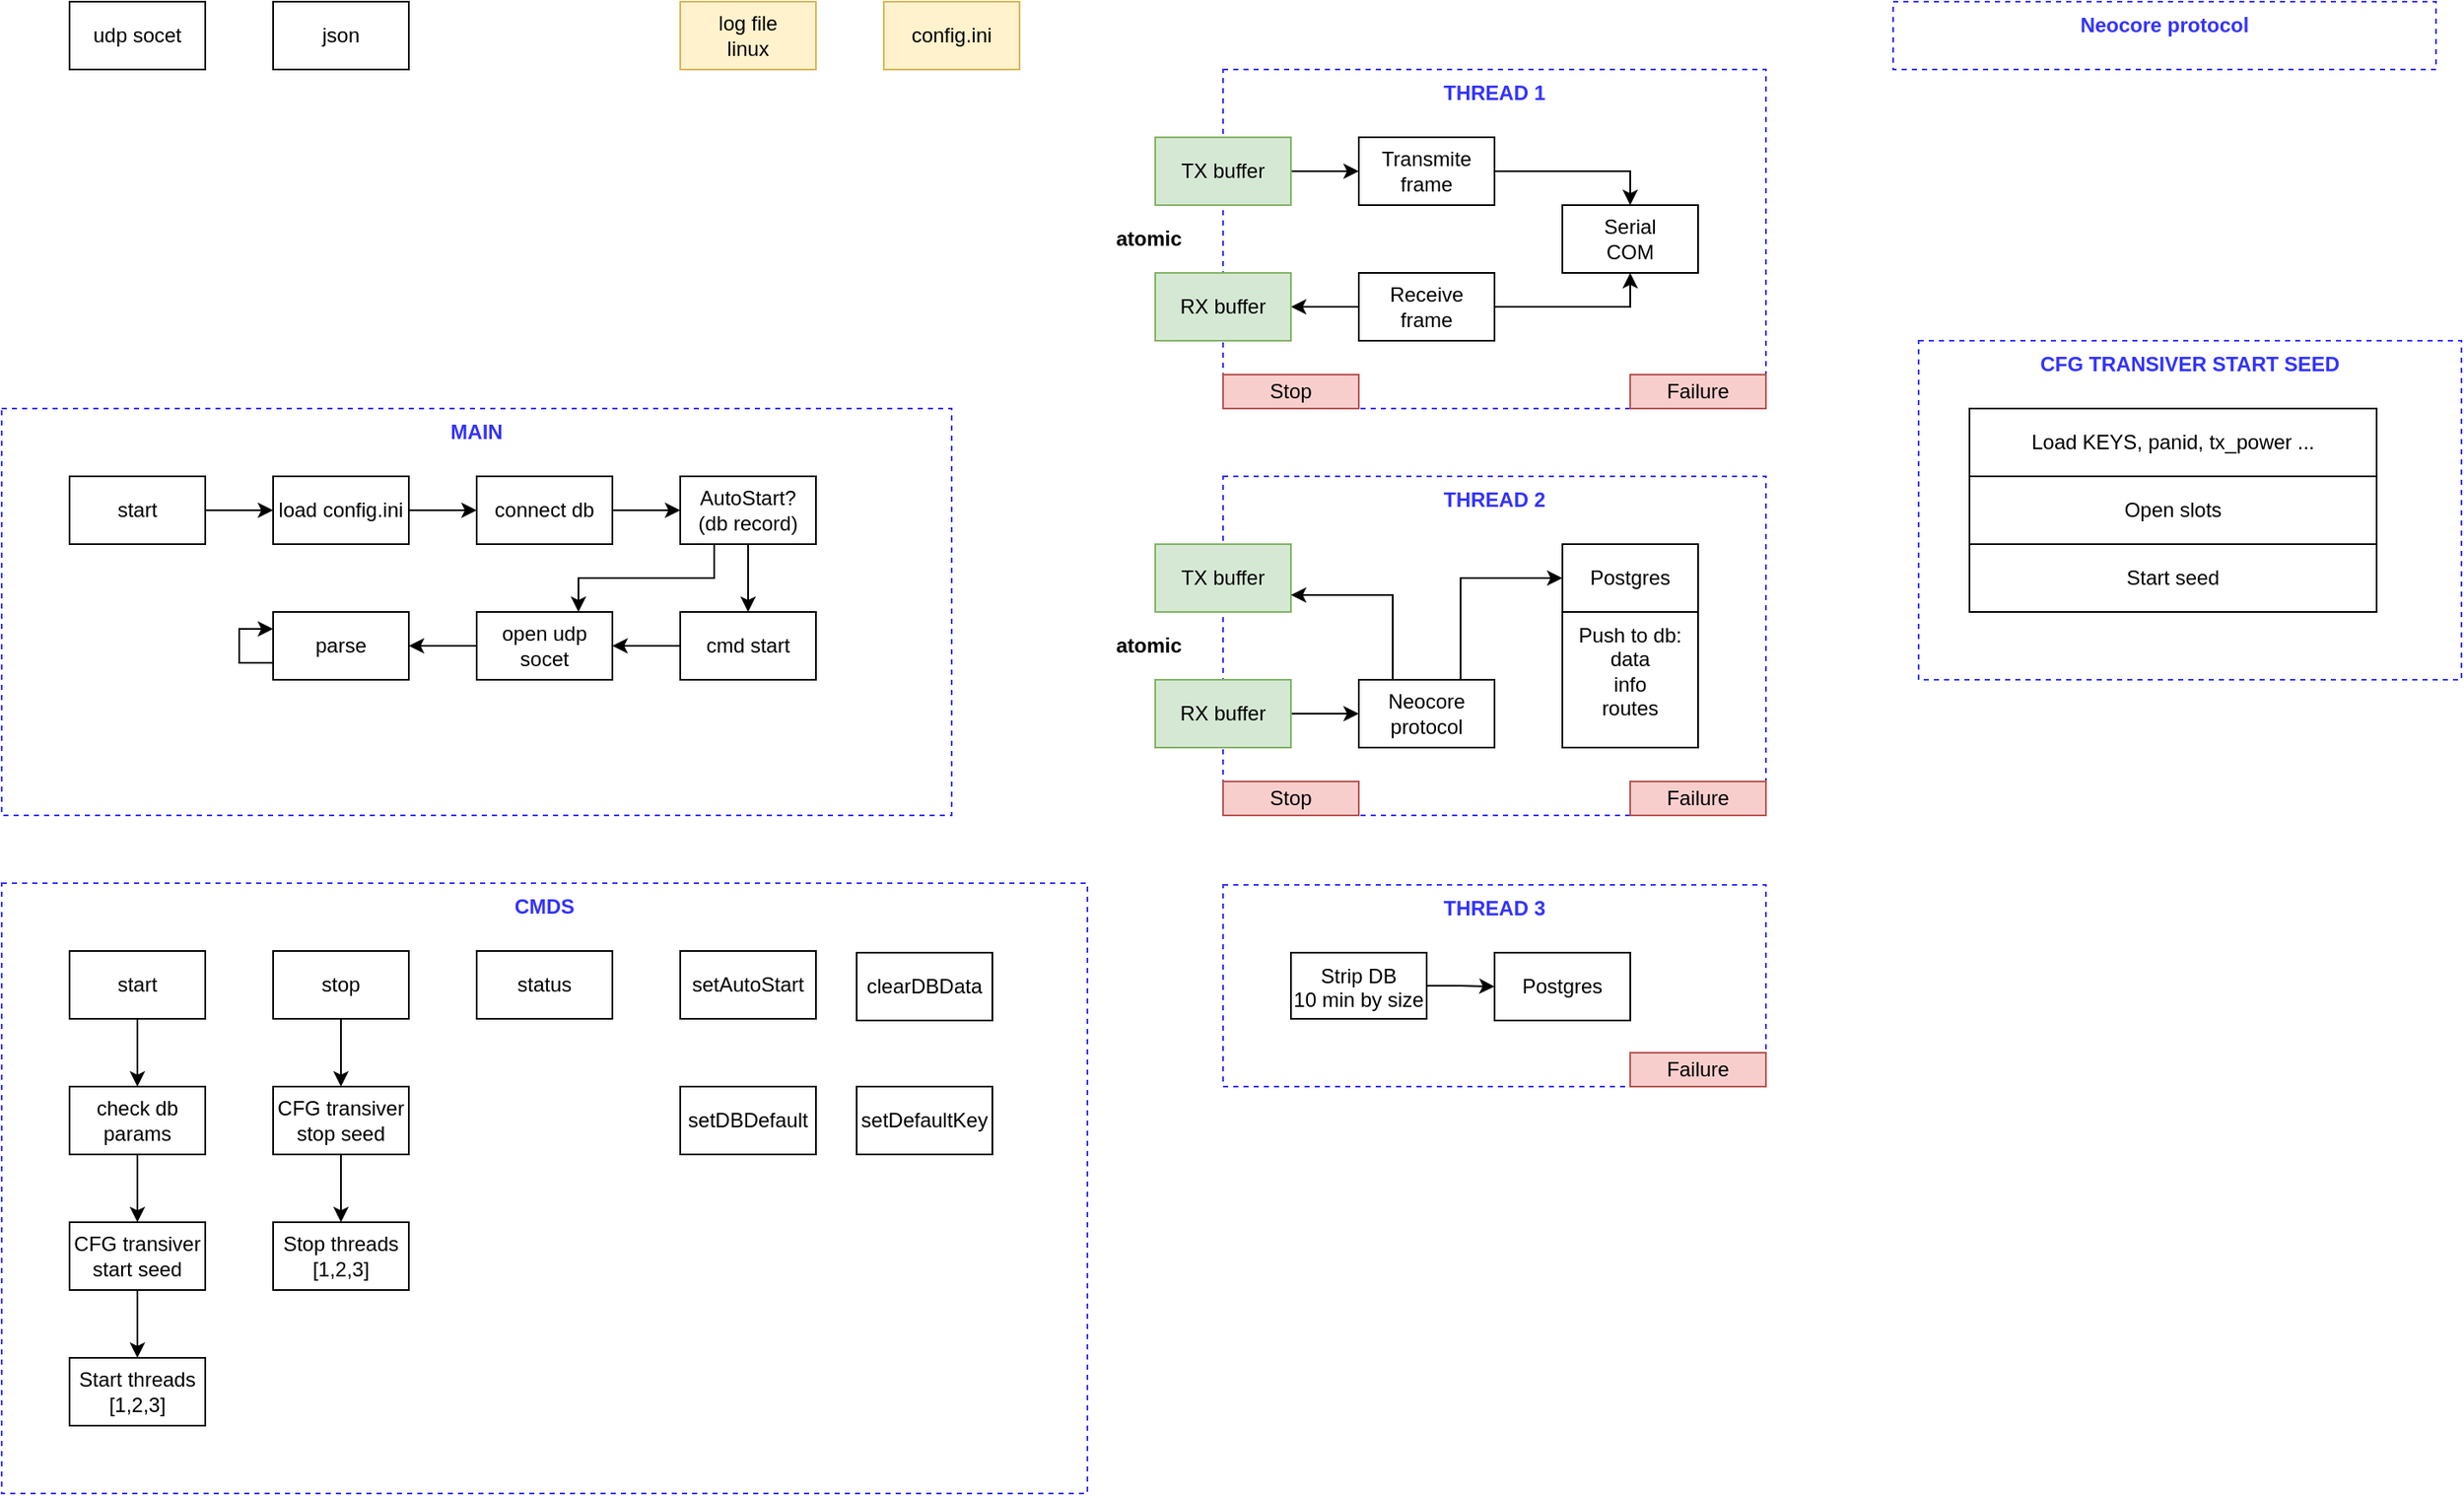 <mxfile version="11.1.1" type="device"><diagram id="r9Fqo3RQTSGwfpYJwOyO" name="Service"><mxGraphModel dx="1108" dy="691" grid="1" gridSize="10" guides="1" tooltips="1" connect="1" arrows="1" fold="1" page="1" pageScale="1" pageWidth="1169" pageHeight="827" math="0" shadow="0"><root><mxCell id="0"/><mxCell id="1" parent="0"/><mxCell id="kLx0_nXWVBsG7UhPlGkQ-18" value="&lt;font color=&quot;#3333ff&quot;&gt;THREAD 2&lt;/font&gt;" style="rounded=0;whiteSpace=wrap;html=1;fillColor=none;dashed=1;strokeColor=#3333FF;verticalAlign=top;fontStyle=1" vertex="1" parent="1"><mxGeometry x="800" y="320" width="320" height="200" as="geometry"/></mxCell><mxCell id="kLx0_nXWVBsG7UhPlGkQ-12" value="&lt;font color=&quot;#3333ff&quot;&gt;THREAD 1&lt;/font&gt;" style="rounded=0;whiteSpace=wrap;html=1;fillColor=none;dashed=1;strokeColor=#3333FF;verticalAlign=top;fontStyle=1" vertex="1" parent="1"><mxGeometry x="800" y="80" width="320" height="200" as="geometry"/></mxCell><mxCell id="kLx0_nXWVBsG7UhPlGkQ-1" value="Serial&lt;br&gt;COM" style="rounded=0;whiteSpace=wrap;html=1;" vertex="1" parent="1"><mxGeometry x="1000" y="160" width="80" height="40" as="geometry"/></mxCell><mxCell id="kLx0_nXWVBsG7UhPlGkQ-2" value="config.ini" style="rounded=0;whiteSpace=wrap;html=1;fillColor=#fff2cc;strokeColor=#d6b656;" vertex="1" parent="1"><mxGeometry x="600" y="40" width="80" height="40" as="geometry"/></mxCell><mxCell id="kLx0_nXWVBsG7UhPlGkQ-3" value="Postgres" style="rounded=0;whiteSpace=wrap;html=1;" vertex="1" parent="1"><mxGeometry x="1000.038" y="360" width="80" height="40" as="geometry"/></mxCell><mxCell id="kLx0_nXWVBsG7UhPlGkQ-4" value="udp socet" style="rounded=0;whiteSpace=wrap;html=1;" vertex="1" parent="1"><mxGeometry x="120" y="40" width="80" height="40" as="geometry"/></mxCell><mxCell id="kLx0_nXWVBsG7UhPlGkQ-5" value="json" style="rounded=0;whiteSpace=wrap;html=1;" vertex="1" parent="1"><mxGeometry x="240" y="40" width="80" height="40" as="geometry"/></mxCell><mxCell id="kLx0_nXWVBsG7UhPlGkQ-13" style="edgeStyle=orthogonalEdgeStyle;rounded=0;orthogonalLoop=1;jettySize=auto;html=1;exitX=1;exitY=0.5;exitDx=0;exitDy=0;entryX=0.5;entryY=0;entryDx=0;entryDy=0;" edge="1" parent="1" source="kLx0_nXWVBsG7UhPlGkQ-6" target="kLx0_nXWVBsG7UhPlGkQ-1"><mxGeometry relative="1" as="geometry"/></mxCell><mxCell id="kLx0_nXWVBsG7UhPlGkQ-6" value="Transmite&lt;br&gt;frame" style="rounded=0;whiteSpace=wrap;html=1;" vertex="1" parent="1"><mxGeometry x="880" y="120" width="80" height="40" as="geometry"/></mxCell><mxCell id="kLx0_nXWVBsG7UhPlGkQ-14" style="edgeStyle=orthogonalEdgeStyle;rounded=0;orthogonalLoop=1;jettySize=auto;html=1;exitX=1;exitY=0.5;exitDx=0;exitDy=0;entryX=0.5;entryY=1;entryDx=0;entryDy=0;" edge="1" parent="1" source="kLx0_nXWVBsG7UhPlGkQ-7" target="kLx0_nXWVBsG7UhPlGkQ-1"><mxGeometry relative="1" as="geometry"/></mxCell><mxCell id="kLx0_nXWVBsG7UhPlGkQ-16" style="edgeStyle=orthogonalEdgeStyle;rounded=0;orthogonalLoop=1;jettySize=auto;html=1;exitX=0;exitY=0.5;exitDx=0;exitDy=0;entryX=1;entryY=0.5;entryDx=0;entryDy=0;" edge="1" parent="1" source="kLx0_nXWVBsG7UhPlGkQ-7" target="kLx0_nXWVBsG7UhPlGkQ-10"><mxGeometry relative="1" as="geometry"/></mxCell><mxCell id="kLx0_nXWVBsG7UhPlGkQ-7" value="Receive&lt;br&gt;frame" style="rounded=0;whiteSpace=wrap;html=1;" vertex="1" parent="1"><mxGeometry x="880" y="200" width="80" height="40" as="geometry"/></mxCell><mxCell id="kLx0_nXWVBsG7UhPlGkQ-10" value="RX buffer" style="rounded=0;whiteSpace=wrap;html=1;fillColor=#d5e8d4;strokeColor=#82b366;" vertex="1" parent="1"><mxGeometry x="760" y="200" width="80" height="40" as="geometry"/></mxCell><mxCell id="kLx0_nXWVBsG7UhPlGkQ-15" style="edgeStyle=orthogonalEdgeStyle;rounded=0;orthogonalLoop=1;jettySize=auto;html=1;exitX=1;exitY=0.5;exitDx=0;exitDy=0;entryX=0;entryY=0.5;entryDx=0;entryDy=0;" edge="1" parent="1" source="kLx0_nXWVBsG7UhPlGkQ-11" target="kLx0_nXWVBsG7UhPlGkQ-6"><mxGeometry relative="1" as="geometry"/></mxCell><mxCell id="kLx0_nXWVBsG7UhPlGkQ-11" value="TX buffer" style="rounded=0;whiteSpace=wrap;html=1;fillColor=#d5e8d4;strokeColor=#82b366;" vertex="1" parent="1"><mxGeometry x="760" y="120" width="80" height="40" as="geometry"/></mxCell><mxCell id="kLx0_nXWVBsG7UhPlGkQ-31" style="edgeStyle=orthogonalEdgeStyle;rounded=0;orthogonalLoop=1;jettySize=auto;html=1;exitX=1;exitY=0.5;exitDx=0;exitDy=0;entryX=0;entryY=0.5;entryDx=0;entryDy=0;" edge="1" parent="1" source="kLx0_nXWVBsG7UhPlGkQ-25" target="kLx0_nXWVBsG7UhPlGkQ-28"><mxGeometry relative="1" as="geometry"/></mxCell><mxCell id="kLx0_nXWVBsG7UhPlGkQ-25" value="RX buffer" style="rounded=0;whiteSpace=wrap;html=1;fillColor=#d5e8d4;strokeColor=#82b366;" vertex="1" parent="1"><mxGeometry x="760" y="440" width="80" height="40" as="geometry"/></mxCell><mxCell id="kLx0_nXWVBsG7UhPlGkQ-27" value="TX buffer" style="rounded=0;whiteSpace=wrap;html=1;fillColor=#d5e8d4;strokeColor=#82b366;" vertex="1" parent="1"><mxGeometry x="760" y="360" width="80" height="40" as="geometry"/></mxCell><mxCell id="kLx0_nXWVBsG7UhPlGkQ-32" style="edgeStyle=orthogonalEdgeStyle;rounded=0;orthogonalLoop=1;jettySize=auto;html=1;exitX=0.25;exitY=0;exitDx=0;exitDy=0;entryX=1;entryY=0.75;entryDx=0;entryDy=0;" edge="1" parent="1" source="kLx0_nXWVBsG7UhPlGkQ-28" target="kLx0_nXWVBsG7UhPlGkQ-27"><mxGeometry relative="1" as="geometry"/></mxCell><mxCell id="kLx0_nXWVBsG7UhPlGkQ-33" style="edgeStyle=orthogonalEdgeStyle;rounded=0;orthogonalLoop=1;jettySize=auto;html=1;exitX=0.75;exitY=0;exitDx=0;exitDy=0;" edge="1" parent="1" source="kLx0_nXWVBsG7UhPlGkQ-28"><mxGeometry relative="1" as="geometry"><mxPoint x="1000" y="380" as="targetPoint"/><Array as="points"><mxPoint x="940" y="380"/></Array></mxGeometry></mxCell><mxCell id="kLx0_nXWVBsG7UhPlGkQ-28" value="Neocore&lt;br&gt;protocol" style="rounded=0;whiteSpace=wrap;html=1;" vertex="1" parent="1"><mxGeometry x="880" y="440" width="80" height="40" as="geometry"/></mxCell><mxCell id="kLx0_nXWVBsG7UhPlGkQ-29" value="Stop" style="rounded=0;whiteSpace=wrap;html=1;fillColor=#f8cecc;strokeColor=#b85450;" vertex="1" parent="1"><mxGeometry x="800" y="260" width="80" height="20" as="geometry"/></mxCell><mxCell id="kLx0_nXWVBsG7UhPlGkQ-30" value="Stop" style="rounded=0;whiteSpace=wrap;html=1;fillColor=#f8cecc;strokeColor=#b85450;" vertex="1" parent="1"><mxGeometry x="800" y="500" width="80" height="20" as="geometry"/></mxCell><mxCell id="kLx0_nXWVBsG7UhPlGkQ-34" value="Push to db:&lt;br&gt;data&lt;br&gt;info&lt;br&gt;routes" style="rounded=0;whiteSpace=wrap;html=1;verticalAlign=top;" vertex="1" parent="1"><mxGeometry x="1000" y="400" width="80" height="80" as="geometry"/></mxCell><mxCell id="kLx0_nXWVBsG7UhPlGkQ-35" value="&lt;font color=&quot;#3333ff&quot;&gt;THREAD 3&lt;/font&gt;" style="rounded=0;whiteSpace=wrap;html=1;fillColor=none;dashed=1;strokeColor=#3333FF;verticalAlign=top;fontStyle=1" vertex="1" parent="1"><mxGeometry x="800" y="561" width="320" height="119" as="geometry"/></mxCell><mxCell id="kLx0_nXWVBsG7UhPlGkQ-36" value="Postgres" style="rounded=0;whiteSpace=wrap;html=1;" vertex="1" parent="1"><mxGeometry x="960.038" y="601" width="80" height="40" as="geometry"/></mxCell><mxCell id="kLx0_nXWVBsG7UhPlGkQ-38" style="edgeStyle=orthogonalEdgeStyle;rounded=0;orthogonalLoop=1;jettySize=auto;html=1;exitX=1;exitY=0.5;exitDx=0;exitDy=0;entryX=0;entryY=0.5;entryDx=0;entryDy=0;" edge="1" parent="1" source="kLx0_nXWVBsG7UhPlGkQ-37" target="kLx0_nXWVBsG7UhPlGkQ-36"><mxGeometry relative="1" as="geometry"/></mxCell><mxCell id="kLx0_nXWVBsG7UhPlGkQ-37" value="Strip DB&lt;br&gt;10 min by size" style="rounded=0;whiteSpace=wrap;html=1;verticalAlign=top;" vertex="1" parent="1"><mxGeometry x="840" y="601" width="80" height="39" as="geometry"/></mxCell><mxCell id="kLx0_nXWVBsG7UhPlGkQ-39" value="atomic" style="text;html=1;resizable=0;points=[];autosize=1;align=left;verticalAlign=top;spacingTop=-4;fontStyle=1" vertex="1" parent="1"><mxGeometry x="735" y="170" width="50" height="20" as="geometry"/></mxCell><mxCell id="kLx0_nXWVBsG7UhPlGkQ-40" value="atomic" style="text;html=1;resizable=0;points=[];autosize=1;align=left;verticalAlign=top;spacingTop=-4;fontStyle=1" vertex="1" parent="1"><mxGeometry x="735" y="410" width="50" height="20" as="geometry"/></mxCell><mxCell id="kLx0_nXWVBsG7UhPlGkQ-42" value="&lt;font color=&quot;#3333ff&quot;&gt;CMDS&lt;/font&gt;" style="rounded=0;whiteSpace=wrap;html=1;fillColor=none;dashed=1;strokeColor=#3333FF;verticalAlign=top;fontStyle=1" vertex="1" parent="1"><mxGeometry x="80" y="560" width="640" height="360" as="geometry"/></mxCell><mxCell id="kLx0_nXWVBsG7UhPlGkQ-49" style="edgeStyle=orthogonalEdgeStyle;rounded=0;orthogonalLoop=1;jettySize=auto;html=1;exitX=0.5;exitY=1;exitDx=0;exitDy=0;" edge="1" parent="1" source="kLx0_nXWVBsG7UhPlGkQ-43" target="kLx0_nXWVBsG7UhPlGkQ-44"><mxGeometry relative="1" as="geometry"/></mxCell><mxCell id="kLx0_nXWVBsG7UhPlGkQ-43" value="start" style="rounded=0;whiteSpace=wrap;html=1;" vertex="1" parent="1"><mxGeometry x="120" y="600" width="80" height="40" as="geometry"/></mxCell><mxCell id="kLx0_nXWVBsG7UhPlGkQ-50" style="edgeStyle=orthogonalEdgeStyle;rounded=0;orthogonalLoop=1;jettySize=auto;html=1;exitX=0.5;exitY=1;exitDx=0;exitDy=0;" edge="1" parent="1" source="kLx0_nXWVBsG7UhPlGkQ-44" target="kLx0_nXWVBsG7UhPlGkQ-45"><mxGeometry relative="1" as="geometry"/></mxCell><mxCell id="kLx0_nXWVBsG7UhPlGkQ-44" value="check db params" style="rounded=0;whiteSpace=wrap;html=1;" vertex="1" parent="1"><mxGeometry x="120" y="680" width="80" height="40" as="geometry"/></mxCell><mxCell id="kLx0_nXWVBsG7UhPlGkQ-51" style="edgeStyle=orthogonalEdgeStyle;rounded=0;orthogonalLoop=1;jettySize=auto;html=1;exitX=0.5;exitY=1;exitDx=0;exitDy=0;entryX=0.5;entryY=0;entryDx=0;entryDy=0;" edge="1" parent="1" source="kLx0_nXWVBsG7UhPlGkQ-45" target="kLx0_nXWVBsG7UhPlGkQ-48"><mxGeometry relative="1" as="geometry"/></mxCell><mxCell id="kLx0_nXWVBsG7UhPlGkQ-45" value="CFG transiver&lt;br&gt;start seed" style="rounded=0;whiteSpace=wrap;html=1;" vertex="1" parent="1"><mxGeometry x="120" y="760" width="80" height="40" as="geometry"/></mxCell><mxCell id="kLx0_nXWVBsG7UhPlGkQ-48" value="Start threads&lt;br&gt;[1,2,3]" style="rounded=0;whiteSpace=wrap;html=1;" vertex="1" parent="1"><mxGeometry x="120" y="840" width="80" height="40" as="geometry"/></mxCell><mxCell id="kLx0_nXWVBsG7UhPlGkQ-58" style="edgeStyle=orthogonalEdgeStyle;rounded=0;orthogonalLoop=1;jettySize=auto;html=1;exitX=0.5;exitY=1;exitDx=0;exitDy=0;entryX=0.5;entryY=0;entryDx=0;entryDy=0;" edge="1" parent="1" source="kLx0_nXWVBsG7UhPlGkQ-52" target="kLx0_nXWVBsG7UhPlGkQ-53"><mxGeometry relative="1" as="geometry"/></mxCell><mxCell id="kLx0_nXWVBsG7UhPlGkQ-52" value="stop" style="rounded=0;whiteSpace=wrap;html=1;" vertex="1" parent="1"><mxGeometry x="240" y="600" width="80" height="40" as="geometry"/></mxCell><mxCell id="kLx0_nXWVBsG7UhPlGkQ-59" style="edgeStyle=orthogonalEdgeStyle;rounded=0;orthogonalLoop=1;jettySize=auto;html=1;exitX=0.5;exitY=1;exitDx=0;exitDy=0;entryX=0.5;entryY=0;entryDx=0;entryDy=0;" edge="1" parent="1" source="kLx0_nXWVBsG7UhPlGkQ-53" target="kLx0_nXWVBsG7UhPlGkQ-54"><mxGeometry relative="1" as="geometry"/></mxCell><mxCell id="kLx0_nXWVBsG7UhPlGkQ-53" value="CFG transiver&lt;br&gt;stop seed" style="rounded=0;whiteSpace=wrap;html=1;" vertex="1" parent="1"><mxGeometry x="240" y="680" width="80" height="40" as="geometry"/></mxCell><mxCell id="kLx0_nXWVBsG7UhPlGkQ-54" value="Stop threads&lt;br&gt;[1,2,3]" style="rounded=0;whiteSpace=wrap;html=1;" vertex="1" parent="1"><mxGeometry x="240" y="760" width="80" height="40" as="geometry"/></mxCell><mxCell id="kLx0_nXWVBsG7UhPlGkQ-55" value="Failure" style="rounded=0;whiteSpace=wrap;html=1;fillColor=#f8cecc;strokeColor=#b85450;" vertex="1" parent="1"><mxGeometry x="1040" y="260" width="80" height="20" as="geometry"/></mxCell><mxCell id="kLx0_nXWVBsG7UhPlGkQ-56" value="Failure" style="rounded=0;whiteSpace=wrap;html=1;fillColor=#f8cecc;strokeColor=#b85450;" vertex="1" parent="1"><mxGeometry x="1040" y="500" width="80" height="20" as="geometry"/></mxCell><mxCell id="kLx0_nXWVBsG7UhPlGkQ-57" value="Failure" style="rounded=0;whiteSpace=wrap;html=1;fillColor=#f8cecc;strokeColor=#b85450;" vertex="1" parent="1"><mxGeometry x="1040" y="660" width="80" height="20" as="geometry"/></mxCell><mxCell id="kLx0_nXWVBsG7UhPlGkQ-60" value="log file&lt;br&gt;linux" style="rounded=0;whiteSpace=wrap;html=1;fillColor=#fff2cc;strokeColor=#d6b656;" vertex="1" parent="1"><mxGeometry x="480" y="40" width="80" height="40" as="geometry"/></mxCell><mxCell id="kLx0_nXWVBsG7UhPlGkQ-62" value="status" style="rounded=0;whiteSpace=wrap;html=1;" vertex="1" parent="1"><mxGeometry x="360" y="600" width="80" height="40" as="geometry"/></mxCell><mxCell id="kLx0_nXWVBsG7UhPlGkQ-63" value="setAutoStart" style="rounded=0;whiteSpace=wrap;html=1;" vertex="1" parent="1"><mxGeometry x="480" y="600" width="80" height="40" as="geometry"/></mxCell><mxCell id="kLx0_nXWVBsG7UhPlGkQ-64" value="&lt;font color=&quot;#3333ff&quot;&gt;MAIN&lt;/font&gt;" style="rounded=0;whiteSpace=wrap;html=1;fillColor=none;dashed=1;strokeColor=#3333FF;verticalAlign=top;fontStyle=1" vertex="1" parent="1"><mxGeometry x="80" y="280" width="560" height="240" as="geometry"/></mxCell><mxCell id="kLx0_nXWVBsG7UhPlGkQ-77" style="edgeStyle=orthogonalEdgeStyle;rounded=0;orthogonalLoop=1;jettySize=auto;html=1;exitX=1;exitY=0.5;exitDx=0;exitDy=0;entryX=0;entryY=0.5;entryDx=0;entryDy=0;" edge="1" parent="1" source="kLx0_nXWVBsG7UhPlGkQ-65" target="kLx0_nXWVBsG7UhPlGkQ-66"><mxGeometry relative="1" as="geometry"/></mxCell><mxCell id="kLx0_nXWVBsG7UhPlGkQ-65" value="start" style="rounded=0;whiteSpace=wrap;html=1;" vertex="1" parent="1"><mxGeometry x="120" y="320" width="80" height="40" as="geometry"/></mxCell><mxCell id="kLx0_nXWVBsG7UhPlGkQ-78" style="edgeStyle=orthogonalEdgeStyle;rounded=0;orthogonalLoop=1;jettySize=auto;html=1;exitX=1;exitY=0.5;exitDx=0;exitDy=0;entryX=0;entryY=0.5;entryDx=0;entryDy=0;" edge="1" parent="1" source="kLx0_nXWVBsG7UhPlGkQ-66" target="kLx0_nXWVBsG7UhPlGkQ-67"><mxGeometry relative="1" as="geometry"/></mxCell><mxCell id="kLx0_nXWVBsG7UhPlGkQ-66" value="load config.ini" style="rounded=0;whiteSpace=wrap;html=1;" vertex="1" parent="1"><mxGeometry x="240" y="320" width="80" height="40" as="geometry"/></mxCell><mxCell id="kLx0_nXWVBsG7UhPlGkQ-79" style="edgeStyle=orthogonalEdgeStyle;rounded=0;orthogonalLoop=1;jettySize=auto;html=1;exitX=1;exitY=0.5;exitDx=0;exitDy=0;" edge="1" parent="1" source="kLx0_nXWVBsG7UhPlGkQ-67" target="kLx0_nXWVBsG7UhPlGkQ-68"><mxGeometry relative="1" as="geometry"/></mxCell><mxCell id="kLx0_nXWVBsG7UhPlGkQ-67" value="connect db" style="rounded=0;whiteSpace=wrap;html=1;" vertex="1" parent="1"><mxGeometry x="360" y="320" width="80" height="40" as="geometry"/></mxCell><mxCell id="kLx0_nXWVBsG7UhPlGkQ-72" style="edgeStyle=orthogonalEdgeStyle;rounded=0;orthogonalLoop=1;jettySize=auto;html=1;exitX=0.5;exitY=1;exitDx=0;exitDy=0;entryX=0.5;entryY=0;entryDx=0;entryDy=0;" edge="1" parent="1" source="kLx0_nXWVBsG7UhPlGkQ-68" target="kLx0_nXWVBsG7UhPlGkQ-69"><mxGeometry relative="1" as="geometry"/></mxCell><mxCell id="kLx0_nXWVBsG7UhPlGkQ-73" style="edgeStyle=orthogonalEdgeStyle;rounded=0;orthogonalLoop=1;jettySize=auto;html=1;exitX=0.25;exitY=1;exitDx=0;exitDy=0;entryX=0.75;entryY=0;entryDx=0;entryDy=0;" edge="1" parent="1" source="kLx0_nXWVBsG7UhPlGkQ-68" target="kLx0_nXWVBsG7UhPlGkQ-70"><mxGeometry relative="1" as="geometry"><Array as="points"><mxPoint x="500" y="380"/><mxPoint x="420" y="380"/></Array></mxGeometry></mxCell><mxCell id="kLx0_nXWVBsG7UhPlGkQ-68" value="AutoStart?&lt;br&gt;(db record)" style="rounded=0;whiteSpace=wrap;html=1;" vertex="1" parent="1"><mxGeometry x="480" y="320" width="80" height="40" as="geometry"/></mxCell><mxCell id="kLx0_nXWVBsG7UhPlGkQ-74" style="edgeStyle=orthogonalEdgeStyle;rounded=0;orthogonalLoop=1;jettySize=auto;html=1;exitX=0;exitY=0.5;exitDx=0;exitDy=0;entryX=1;entryY=0.5;entryDx=0;entryDy=0;" edge="1" parent="1" source="kLx0_nXWVBsG7UhPlGkQ-69" target="kLx0_nXWVBsG7UhPlGkQ-70"><mxGeometry relative="1" as="geometry"/></mxCell><mxCell id="kLx0_nXWVBsG7UhPlGkQ-69" value="cmd start" style="rounded=0;whiteSpace=wrap;html=1;" vertex="1" parent="1"><mxGeometry x="480" y="400" width="80" height="40" as="geometry"/></mxCell><mxCell id="kLx0_nXWVBsG7UhPlGkQ-75" style="edgeStyle=orthogonalEdgeStyle;rounded=0;orthogonalLoop=1;jettySize=auto;html=1;exitX=0;exitY=0.5;exitDx=0;exitDy=0;" edge="1" parent="1" source="kLx0_nXWVBsG7UhPlGkQ-70" target="kLx0_nXWVBsG7UhPlGkQ-71"><mxGeometry relative="1" as="geometry"/></mxCell><mxCell id="kLx0_nXWVBsG7UhPlGkQ-70" value="open udp&lt;br&gt;socet" style="rounded=0;whiteSpace=wrap;html=1;" vertex="1" parent="1"><mxGeometry x="360" y="400" width="80" height="40" as="geometry"/></mxCell><mxCell id="kLx0_nXWVBsG7UhPlGkQ-71" value="parse" style="rounded=0;whiteSpace=wrap;html=1;" vertex="1" parent="1"><mxGeometry x="240" y="400" width="80" height="40" as="geometry"/></mxCell><mxCell id="kLx0_nXWVBsG7UhPlGkQ-76" style="edgeStyle=orthogonalEdgeStyle;rounded=0;orthogonalLoop=1;jettySize=auto;html=1;exitX=0;exitY=0.75;exitDx=0;exitDy=0;entryX=0;entryY=0.25;entryDx=0;entryDy=0;" edge="1" parent="1" source="kLx0_nXWVBsG7UhPlGkQ-71" target="kLx0_nXWVBsG7UhPlGkQ-71"><mxGeometry relative="1" as="geometry"><Array as="points"><mxPoint x="220" y="430"/><mxPoint x="220" y="410"/></Array></mxGeometry></mxCell><mxCell id="WjajJwIvO015mnPn6sM2-1" value="&lt;font color=&quot;#3333ff&quot;&gt;Neocore protocol&lt;/font&gt;" style="rounded=0;whiteSpace=wrap;html=1;fillColor=none;dashed=1;strokeColor=#3333FF;verticalAlign=top;fontStyle=1" vertex="1" parent="1"><mxGeometry x="1195" y="40" width="320" height="40" as="geometry"/></mxCell><mxCell id="qb8JkVR6-1OTrDe2u6qH-1" value="clearDBData" style="rounded=0;whiteSpace=wrap;html=1;" vertex="1" parent="1"><mxGeometry x="584" y="601" width="80" height="40" as="geometry"/></mxCell><mxCell id="qb8JkVR6-1OTrDe2u6qH-2" value="setDBDefault" style="rounded=0;whiteSpace=wrap;html=1;" vertex="1" parent="1"><mxGeometry x="480" y="680" width="80" height="40" as="geometry"/></mxCell><mxCell id="qb8JkVR6-1OTrDe2u6qH-3" value="setDefaultKey" style="rounded=0;whiteSpace=wrap;html=1;" vertex="1" parent="1"><mxGeometry x="584" y="680" width="80" height="40" as="geometry"/></mxCell><mxCell id="qb8JkVR6-1OTrDe2u6qH-4" value="&lt;font color=&quot;#3333ff&quot;&gt;CFG TRANSIVER START SEED&lt;/font&gt;" style="rounded=0;whiteSpace=wrap;html=1;fillColor=none;dashed=1;strokeColor=#3333FF;verticalAlign=top;fontStyle=1" vertex="1" parent="1"><mxGeometry x="1210" y="240" width="320" height="200" as="geometry"/></mxCell><mxCell id="qb8JkVR6-1OTrDe2u6qH-5" value="Load KEYS, panid, tx_power ..." style="rounded=0;whiteSpace=wrap;html=1;" vertex="1" parent="1"><mxGeometry x="1240" y="280" width="240" height="40" as="geometry"/></mxCell><mxCell id="Qbyi9sG2hPRX9x8qAZ-l-1" value="Open slots" style="rounded=0;whiteSpace=wrap;html=1;" vertex="1" parent="1"><mxGeometry x="1240" y="320" width="240" height="40" as="geometry"/></mxCell><mxCell id="Qbyi9sG2hPRX9x8qAZ-l-2" value="Start seed" style="rounded=0;whiteSpace=wrap;html=1;" vertex="1" parent="1"><mxGeometry x="1240" y="360" width="240" height="40" as="geometry"/></mxCell></root></mxGraphModel></diagram><diagram id="b0hpCuLVPkTpWShHlhga" name="Database"><mxGraphModel dx="942" dy="587" grid="1" gridSize="10" guides="1" tooltips="1" connect="1" arrows="1" fold="1" page="1" pageScale="1" pageWidth="1169" pageHeight="827" math="0" shadow="0"><root><mxCell id="7v5FoePxtsPwymFhvevP-0"/><mxCell id="7v5FoePxtsPwymFhvevP-1" parent="7v5FoePxtsPwymFhvevP-0"/><mxCell id="1s-bV0INUUI_H0Ng7zpu-0" value="&lt;div style=&quot;box-sizing: border-box ; width: 100% ; background: #e4e4e4 ; padding: 2px&quot;&gt;service_config&lt;/div&gt;&lt;table style=&quot;width: 100% ; font-size: 1em&quot; cellpadding=&quot;2&quot; cellspacing=&quot;0&quot;&gt;&lt;tbody&gt;&lt;tr&gt;&lt;td&gt;uint8&lt;/td&gt;&lt;td&gt;PanID&lt;/td&gt;&lt;/tr&gt;&lt;tr&gt;&lt;td&gt;bool&lt;/td&gt;&lt;td&gt;AutoStart&lt;/td&gt;&lt;/tr&gt;&lt;tr&gt;&lt;td&gt;&lt;br&gt;&lt;/td&gt;&lt;td&gt;system_ch&lt;/td&gt;&lt;/tr&gt;&lt;tr&gt;&lt;td&gt;&lt;br&gt;&lt;/td&gt;&lt;td&gt;sync_ch&lt;/td&gt;&lt;/tr&gt;&lt;tr&gt;&lt;td&gt;&lt;br&gt;&lt;/td&gt;&lt;td&gt;tx_power&lt;/td&gt;&lt;/tr&gt;&lt;tr&gt;&lt;td&gt;&lt;br&gt;&lt;/td&gt;&lt;td&gt;STREAM_KEY&lt;/td&gt;&lt;/tr&gt;&lt;tr&gt;&lt;td&gt;&lt;br&gt;&lt;/td&gt;&lt;td&gt;STREAM_IV&lt;/td&gt;&lt;/tr&gt;&lt;tr&gt;&lt;td&gt;&lt;br&gt;&lt;/td&gt;&lt;td&gt;CCM_KEY&lt;/td&gt;&lt;/tr&gt;&lt;tr&gt;&lt;td&gt;&lt;br&gt;&lt;/td&gt;&lt;td&gt;CCM_IV&lt;/td&gt;&lt;/tr&gt;&lt;tr&gt;&lt;td&gt;&lt;br&gt;&lt;/td&gt;&lt;td&gt;&lt;br&gt;&lt;/td&gt;&lt;/tr&gt;&lt;tr&gt;&lt;td&gt;&lt;br&gt;&lt;/td&gt;&lt;td&gt;&lt;br&gt;&lt;/td&gt;&lt;/tr&gt;&lt;tr&gt;&lt;td&gt;&lt;br&gt;&lt;/td&gt;&lt;td&gt;&lt;br&gt;&lt;/td&gt;&lt;/tr&gt;&lt;tr&gt;&lt;td&gt;&lt;/td&gt;&lt;td&gt;&lt;br&gt;&lt;/td&gt;&lt;/tr&gt;&lt;/tbody&gt;&lt;/table&gt;" style="verticalAlign=top;align=left;overflow=fill;html=1;dashed=1;strokeColor=#3333FF;fillColor=none;" vertex="1" parent="7v5FoePxtsPwymFhvevP-1"><mxGeometry x="80" y="40" width="200" height="200" as="geometry"/></mxCell><mxCell id="1s-bV0INUUI_H0Ng7zpu-2" value="&lt;div style=&quot;box-sizing: border-box ; width: 100% ; background: #e4e4e4 ; padding: 2px&quot;&gt;auth_list&lt;/div&gt;&lt;table style=&quot;width: 100% ; font-size: 1em&quot; cellpadding=&quot;2&quot; cellspacing=&quot;0&quot;&gt;&lt;tbody&gt;&lt;tr&gt;&lt;td&gt;PK&lt;/td&gt;&lt;td&gt;uniqueId&lt;/td&gt;&lt;/tr&gt;&lt;tr&gt;&lt;td&gt;uint64&lt;/td&gt;&lt;td&gt;mac&lt;/td&gt;&lt;/tr&gt;&lt;tr&gt;&lt;td&gt;uint8&lt;/td&gt;&lt;td&gt;type&lt;/td&gt;&lt;/tr&gt;&lt;tr&gt;&lt;td&gt;uint8&lt;/td&gt;&lt;td&gt;ver&lt;/td&gt;&lt;/tr&gt;&lt;tr&gt;&lt;td&gt;uint16&lt;/td&gt;&lt;td&gt;addr&lt;/td&gt;&lt;/tr&gt;&lt;tr&gt;&lt;td&gt;string&lt;/td&gt;&lt;td&gt;comment&lt;/td&gt;&lt;/tr&gt;&lt;tr&gt;&lt;td&gt;string&lt;/td&gt;&lt;td&gt;location&lt;/td&gt;&lt;/tr&gt;&lt;/tbody&gt;&lt;/table&gt;" style="verticalAlign=top;align=left;overflow=fill;html=1;dashed=1;strokeColor=#3333FF;fillColor=none;" vertex="1" parent="7v5FoePxtsPwymFhvevP-1"><mxGeometry x="320" y="40" width="200" height="200" as="geometry"/></mxCell><mxCell id="sJngnuj2pKKbdGlS2kJm-0" value="&lt;div style=&quot;box-sizing: border-box ; width: 100% ; background: #e4e4e4 ; padding: 2px&quot;&gt;data_float&lt;/div&gt;&lt;table style=&quot;width: 100% ; font-size: 1em&quot; cellpadding=&quot;2&quot; cellspacing=&quot;0&quot;&gt;&lt;tbody&gt;&lt;tr&gt;&lt;td&gt;PK&lt;/td&gt;&lt;td&gt;uniqueId&lt;/td&gt;&lt;/tr&gt;&lt;tr&gt;&lt;td&gt;FK1&lt;/td&gt;&lt;td&gt;auth_list(кто измерил)&lt;/td&gt;&lt;/tr&gt;&lt;tr&gt;&lt;td&gt;string&lt;/td&gt;&lt;td&gt;Тип (вольт, ампер)&lt;/td&gt;&lt;/tr&gt;&lt;tr&gt;&lt;td&gt;float&lt;/td&gt;&lt;td&gt;Значение&lt;/td&gt;&lt;/tr&gt;&lt;tr&gt;&lt;td&gt;timestamp&lt;/td&gt;&lt;td&gt;(rtc-&amp;gt; pc timestamp)&lt;/td&gt;&lt;/tr&gt;&lt;/tbody&gt;&lt;/table&gt;" style="verticalAlign=top;align=left;overflow=fill;html=1;dashed=1;strokeColor=#3333FF;fillColor=none;" vertex="1" parent="7v5FoePxtsPwymFhvevP-1"><mxGeometry x="880" y="280" width="270" height="120" as="geometry"/></mxCell><mxCell id="sJngnuj2pKKbdGlS2kJm-1" value="&lt;div style=&quot;box-sizing: border-box ; width: 100% ; background: #e4e4e4 ; padding: 2px&quot;&gt;data_int&lt;/div&gt;&lt;table style=&quot;width: 100% ; font-size: 1em&quot; cellpadding=&quot;2&quot; cellspacing=&quot;0&quot;&gt;&lt;tbody&gt;&lt;tr&gt;&lt;td&gt;PK&lt;/td&gt;&lt;td&gt;uniqueId&lt;/td&gt;&lt;/tr&gt;&lt;tr&gt;&lt;td&gt;FK1&lt;/td&gt;&lt;td&gt;auth_list(кто измерил)&lt;/td&gt;&lt;/tr&gt;&lt;tr&gt;&lt;td&gt;string&lt;/td&gt;&lt;td&gt;Тип (вольт, ампер)&lt;/td&gt;&lt;/tr&gt;&lt;tr&gt;&lt;td&gt;int&lt;/td&gt;&lt;td&gt;Значение&lt;/td&gt;&lt;/tr&gt;&lt;tr&gt;&lt;td&gt;timestamp&lt;/td&gt;&lt;td&gt;(rtc-&amp;gt; pc timestamp)&lt;/td&gt;&lt;/tr&gt;&lt;/tbody&gt;&lt;/table&gt;" style="verticalAlign=top;align=left;overflow=fill;html=1;dashed=1;strokeColor=#3333FF;fillColor=none;" vertex="1" parent="7v5FoePxtsPwymFhvevP-1"><mxGeometry x="880" y="40" width="270" height="120" as="geometry"/></mxCell><mxCell id="sJngnuj2pKKbdGlS2kJm-2" value="&lt;div style=&quot;box-sizing: border-box ; width: 100% ; background: #e4e4e4 ; padding: 2px&quot;&gt;data_gpio&lt;/div&gt;&lt;table style=&quot;width: 100% ; font-size: 1em&quot; cellpadding=&quot;2&quot; cellspacing=&quot;0&quot;&gt;&lt;tbody&gt;&lt;tr&gt;&lt;td&gt;PK&lt;/td&gt;&lt;td&gt;uniqueId&lt;/td&gt;&lt;/tr&gt;&lt;tr&gt;&lt;td&gt;FK1&lt;/td&gt;&lt;td&gt;auth_list(кто измерил)&lt;/td&gt;&lt;/tr&gt;&lt;tr&gt;&lt;td&gt;port&lt;/td&gt;&lt;td&gt;Значение&lt;/td&gt;&lt;/tr&gt;&lt;tr&gt;&lt;td&gt;timestamp&lt;/td&gt;&lt;td&gt;(rtc-&amp;gt; pc timestamp)&lt;/td&gt;&lt;/tr&gt;&lt;/tbody&gt;&lt;/table&gt;" style="verticalAlign=top;align=left;overflow=fill;html=1;dashed=1;strokeColor=#3333FF;fillColor=none;" vertex="1" parent="7v5FoePxtsPwymFhvevP-1"><mxGeometry x="880" y="160" width="270" height="120" as="geometry"/></mxCell><mxCell id="sJngnuj2pKKbdGlS2kJm-3" value="Таблицы для хранения измеренных данных" style="text;html=1;resizable=0;points=[];autosize=1;align=left;verticalAlign=top;spacingTop=-4;fontStyle=1" vertex="1" parent="7v5FoePxtsPwymFhvevP-1"><mxGeometry x="880" y="18" width="260" height="20" as="geometry"/></mxCell><mxCell id="sJngnuj2pKKbdGlS2kJm-4" value="&lt;div style=&quot;box-sizing: border-box ; width: 100% ; background: #e4e4e4 ; padding: 2px&quot;&gt;comm_time&amp;nbsp;&lt;/div&gt;&lt;table style=&quot;width: 100% ; font-size: 1em&quot; cellpadding=&quot;2&quot; cellspacing=&quot;0&quot;&gt;&lt;tbody&gt;&lt;tr&gt;&lt;td&gt;PK&lt;/td&gt;&lt;td&gt;uniqueId&lt;/td&gt;&lt;/tr&gt;&lt;tr&gt;&lt;td&gt;FK1&lt;/td&gt;&lt;td&gt;auth_list(кто прислал IP NSRC)&lt;/td&gt;&lt;/tr&gt;&lt;tr&gt;&lt;td&gt;timestamp&lt;/td&gt;&lt;td&gt;(pc timestamp)&lt;/td&gt;&lt;/tr&gt;&lt;/tbody&gt;&lt;/table&gt;" style="verticalAlign=top;align=left;overflow=fill;html=1;dashed=1;strokeColor=#3333FF;fillColor=none;" vertex="1" parent="7v5FoePxtsPwymFhvevP-1"><mxGeometry x="880" y="420" width="270" height="90" as="geometry"/></mxCell><mxCell id="sJngnuj2pKKbdGlS2kJm-5" value="Время получения последнего пакета от узла" style="text;html=1;resizable=0;points=[];autosize=1;align=left;verticalAlign=top;spacingTop=-4;fontStyle=1" vertex="1" parent="7v5FoePxtsPwymFhvevP-1"><mxGeometry x="885" y="400" width="260" height="20" as="geometry"/></mxCell><mxCell id="sJngnuj2pKKbdGlS2kJm-6" value="&lt;div style=&quot;box-sizing: border-box ; width: 100% ; background: #e4e4e4 ; padding: 2px&quot;&gt;journal&lt;/div&gt;&lt;table style=&quot;width: 100% ; font-size: 1em&quot; cellpadding=&quot;2&quot; cellspacing=&quot;0&quot;&gt;&lt;tbody&gt;&lt;tr&gt;&lt;td&gt;PK&lt;/td&gt;&lt;td&gt;uniqueId&lt;/td&gt;&lt;/tr&gt;&lt;tr&gt;&lt;td&gt;timestamp&lt;/td&gt;&lt;td&gt;timestamp&lt;/td&gt;&lt;/tr&gt;&lt;tr&gt;&lt;td&gt;int&lt;/td&gt;&lt;td&gt;level (0 info,1warn,2 err)&lt;/td&gt;&lt;/tr&gt;&lt;tr&gt;&lt;td&gt;int&lt;/td&gt;&lt;td&gt;src(0 - sys, 1-auth)&amp;nbsp;&lt;/td&gt;&lt;/tr&gt;&lt;tr&gt;&lt;td&gt;string&lt;/td&gt;&lt;td&gt;text&lt;/td&gt;&lt;/tr&gt;&lt;/tbody&gt;&lt;/table&gt;" style="verticalAlign=top;align=left;overflow=fill;html=1;dashed=1;strokeColor=#3333FF;fillColor=none;" vertex="1" parent="7v5FoePxtsPwymFhvevP-1"><mxGeometry x="560" y="38" width="200" height="122" as="geometry"/></mxCell><mxCell id="sJngnuj2pKKbdGlS2kJm-8" value="Для упрощения фильтрации используем src" style="text;html=1;resizable=0;points=[];autosize=1;align=left;verticalAlign=top;spacingTop=-4;" vertex="1" parent="7v5FoePxtsPwymFhvevP-1"><mxGeometry x="560" y="176" width="260" height="20" as="geometry"/></mxCell><mxCell id="98TMAqc0ikcsETle6c5u-0" value="&lt;div style=&quot;box-sizing: border-box ; width: 100% ; background: #e4e4e4 ; padding: 2px&quot;&gt;node_statistic&amp;nbsp;&lt;/div&gt;&lt;table style=&quot;width: 100% ; font-size: 1em&quot; cellpadding=&quot;2&quot; cellspacing=&quot;0&quot;&gt;&lt;tbody&gt;&lt;tr&gt;&lt;td&gt;PK&lt;/td&gt;&lt;td&gt;uniqueId&lt;/td&gt;&lt;/tr&gt;&lt;tr&gt;&lt;td&gt;FK1&lt;/td&gt;&lt;td&gt;auth_list(кто прислал IP NSRC)&lt;/td&gt;&lt;/tr&gt;&lt;tr&gt;&lt;td&gt;int&lt;/td&gt;&lt;td&gt;uptime_sec&lt;/td&gt;&lt;/tr&gt;&lt;tr&gt;&lt;td&gt;float&lt;/td&gt;&lt;td&gt;tx_time_us&lt;/td&gt;&lt;/tr&gt;&lt;tr&gt;&lt;td&gt;float&lt;/td&gt;&lt;td&gt;rx_time_us&lt;/td&gt;&lt;/tr&gt;&lt;tr&gt;&lt;td&gt;&lt;br&gt;&lt;/td&gt;&lt;td&gt;CRC&lt;br&gt;CCA&lt;/td&gt;&lt;/tr&gt;&lt;tr&gt;&lt;td&gt;float&lt;/td&gt;&lt;td&gt;VBAT&lt;/td&gt;&lt;/tr&gt;&lt;tr&gt;&lt;td&gt;timestamp&lt;/td&gt;&lt;td&gt;(pc timestamp)&lt;/td&gt;&lt;/tr&gt;&lt;tr&gt;&lt;td&gt;&lt;br&gt;&lt;/td&gt;&lt;td&gt;&lt;br&gt;&lt;/td&gt;&lt;/tr&gt;&lt;/tbody&gt;&lt;/table&gt;" style="verticalAlign=top;align=left;overflow=fill;html=1;dashed=1;strokeColor=#3333FF;fillColor=none;" vertex="1" parent="7v5FoePxtsPwymFhvevP-1"><mxGeometry x="880" y="520" width="270" height="210" as="geometry"/></mxCell></root></mxGraphModel></diagram></mxfile>
